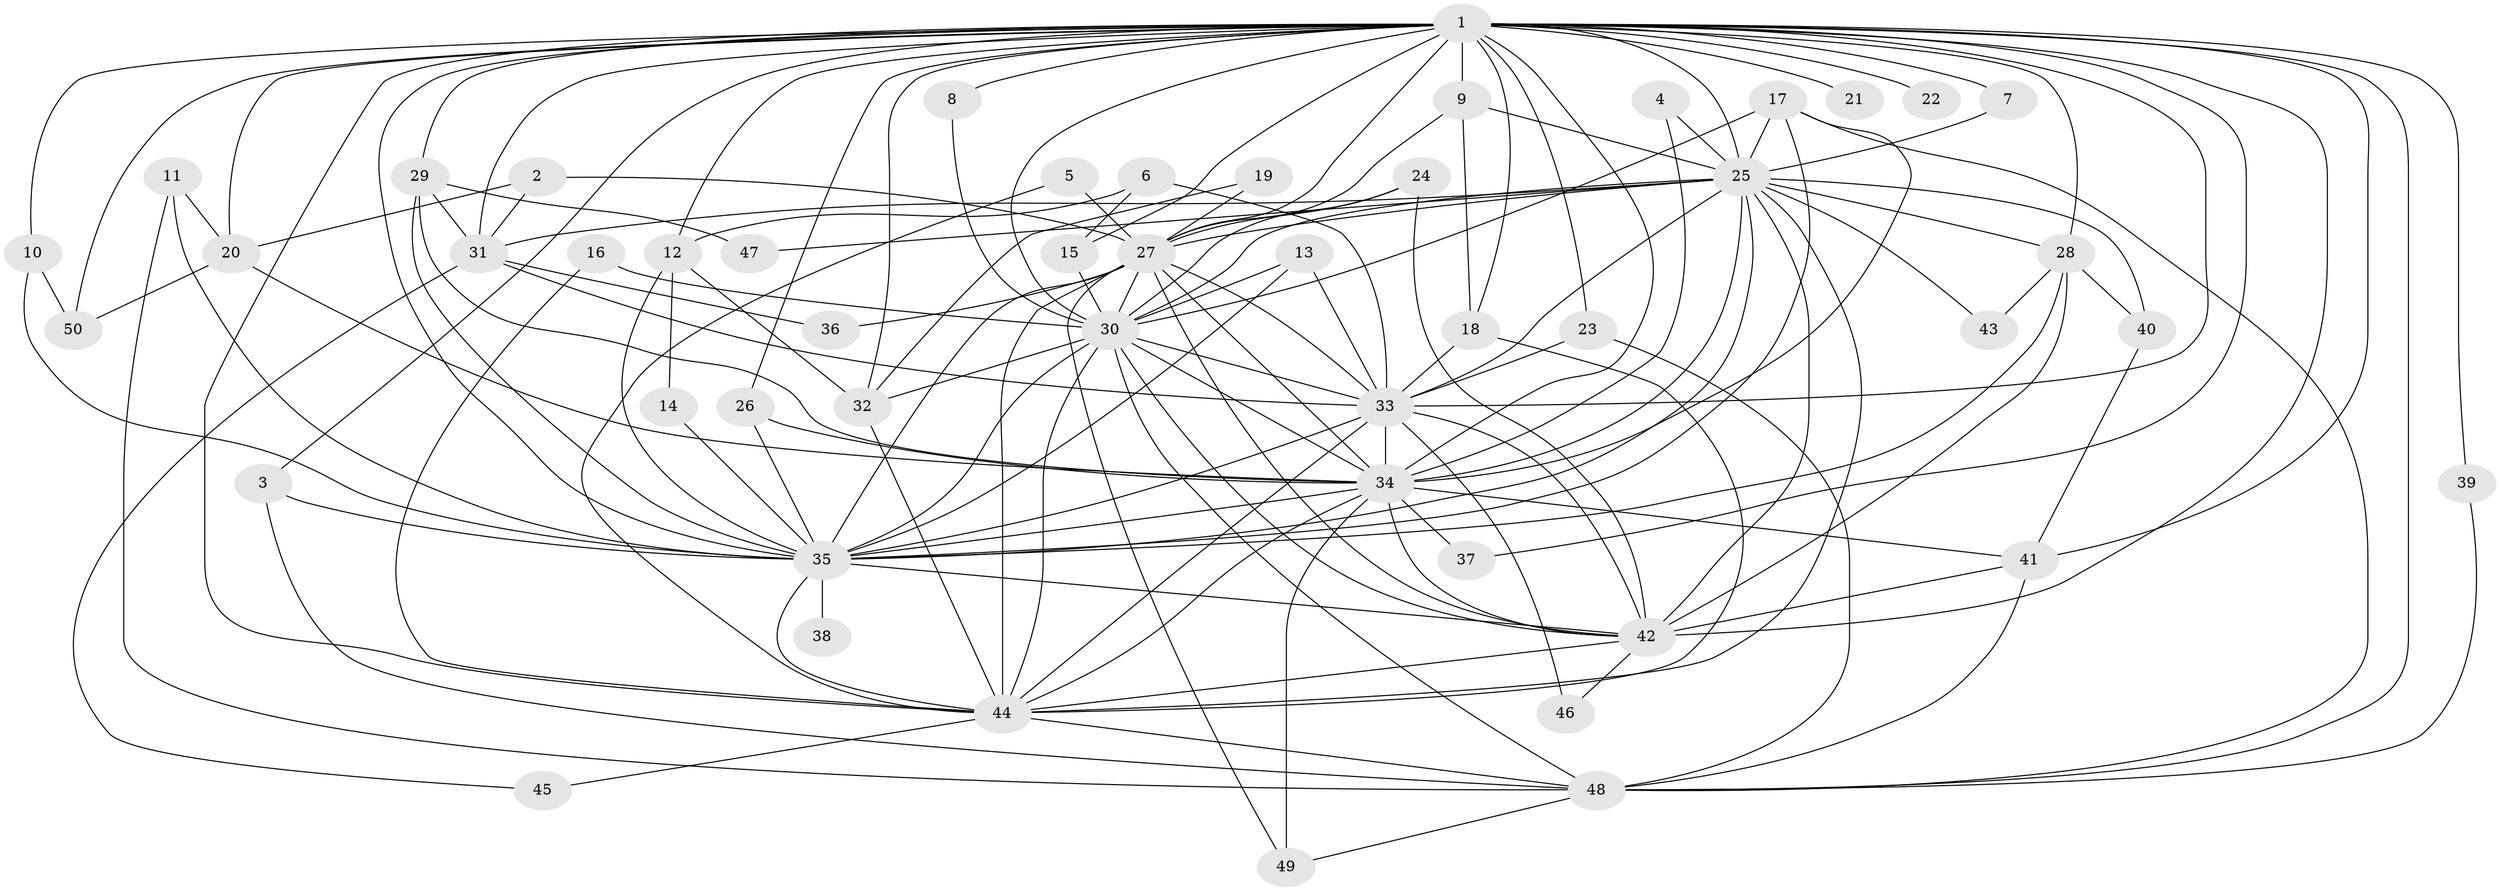 // original degree distribution, {28: 0.01, 23: 0.01, 13: 0.01, 18: 0.02, 22: 0.02, 21: 0.01, 19: 0.01, 20: 0.01, 6: 0.02, 3: 0.22, 2: 0.54, 10: 0.01, 5: 0.03, 4: 0.07, 7: 0.01}
// Generated by graph-tools (version 1.1) at 2025/25/03/09/25 03:25:49]
// undirected, 50 vertices, 142 edges
graph export_dot {
graph [start="1"]
  node [color=gray90,style=filled];
  1;
  2;
  3;
  4;
  5;
  6;
  7;
  8;
  9;
  10;
  11;
  12;
  13;
  14;
  15;
  16;
  17;
  18;
  19;
  20;
  21;
  22;
  23;
  24;
  25;
  26;
  27;
  28;
  29;
  30;
  31;
  32;
  33;
  34;
  35;
  36;
  37;
  38;
  39;
  40;
  41;
  42;
  43;
  44;
  45;
  46;
  47;
  48;
  49;
  50;
  1 -- 3 [weight=1.0];
  1 -- 7 [weight=1.0];
  1 -- 8 [weight=1.0];
  1 -- 9 [weight=2.0];
  1 -- 10 [weight=1.0];
  1 -- 12 [weight=2.0];
  1 -- 15 [weight=1.0];
  1 -- 18 [weight=1.0];
  1 -- 20 [weight=1.0];
  1 -- 21 [weight=2.0];
  1 -- 22 [weight=2.0];
  1 -- 23 [weight=1.0];
  1 -- 25 [weight=3.0];
  1 -- 26 [weight=1.0];
  1 -- 27 [weight=2.0];
  1 -- 28 [weight=2.0];
  1 -- 29 [weight=1.0];
  1 -- 30 [weight=3.0];
  1 -- 31 [weight=1.0];
  1 -- 32 [weight=1.0];
  1 -- 33 [weight=2.0];
  1 -- 34 [weight=2.0];
  1 -- 35 [weight=3.0];
  1 -- 37 [weight=1.0];
  1 -- 39 [weight=1.0];
  1 -- 41 [weight=1.0];
  1 -- 42 [weight=3.0];
  1 -- 44 [weight=3.0];
  1 -- 48 [weight=1.0];
  1 -- 50 [weight=1.0];
  2 -- 20 [weight=1.0];
  2 -- 27 [weight=1.0];
  2 -- 31 [weight=1.0];
  3 -- 35 [weight=1.0];
  3 -- 48 [weight=1.0];
  4 -- 25 [weight=1.0];
  4 -- 34 [weight=1.0];
  5 -- 27 [weight=1.0];
  5 -- 44 [weight=1.0];
  6 -- 12 [weight=1.0];
  6 -- 15 [weight=1.0];
  6 -- 33 [weight=1.0];
  7 -- 25 [weight=1.0];
  8 -- 30 [weight=1.0];
  9 -- 18 [weight=1.0];
  9 -- 25 [weight=1.0];
  9 -- 27 [weight=1.0];
  10 -- 35 [weight=1.0];
  10 -- 50 [weight=1.0];
  11 -- 20 [weight=1.0];
  11 -- 35 [weight=1.0];
  11 -- 48 [weight=1.0];
  12 -- 14 [weight=1.0];
  12 -- 32 [weight=1.0];
  12 -- 35 [weight=1.0];
  13 -- 30 [weight=1.0];
  13 -- 33 [weight=1.0];
  13 -- 35 [weight=1.0];
  14 -- 35 [weight=1.0];
  15 -- 30 [weight=1.0];
  16 -- 30 [weight=1.0];
  16 -- 44 [weight=1.0];
  17 -- 25 [weight=1.0];
  17 -- 30 [weight=1.0];
  17 -- 34 [weight=1.0];
  17 -- 35 [weight=1.0];
  17 -- 48 [weight=1.0];
  18 -- 33 [weight=1.0];
  18 -- 44 [weight=1.0];
  19 -- 27 [weight=1.0];
  19 -- 32 [weight=1.0];
  20 -- 34 [weight=1.0];
  20 -- 50 [weight=1.0];
  23 -- 33 [weight=1.0];
  23 -- 48 [weight=1.0];
  24 -- 27 [weight=2.0];
  24 -- 30 [weight=1.0];
  24 -- 42 [weight=1.0];
  25 -- 27 [weight=2.0];
  25 -- 28 [weight=1.0];
  25 -- 30 [weight=2.0];
  25 -- 31 [weight=1.0];
  25 -- 33 [weight=2.0];
  25 -- 34 [weight=1.0];
  25 -- 35 [weight=1.0];
  25 -- 40 [weight=1.0];
  25 -- 42 [weight=1.0];
  25 -- 43 [weight=1.0];
  25 -- 44 [weight=2.0];
  25 -- 47 [weight=1.0];
  26 -- 34 [weight=1.0];
  26 -- 35 [weight=1.0];
  27 -- 30 [weight=1.0];
  27 -- 33 [weight=1.0];
  27 -- 34 [weight=2.0];
  27 -- 35 [weight=1.0];
  27 -- 36 [weight=1.0];
  27 -- 42 [weight=1.0];
  27 -- 44 [weight=2.0];
  27 -- 49 [weight=1.0];
  28 -- 35 [weight=1.0];
  28 -- 40 [weight=1.0];
  28 -- 42 [weight=1.0];
  28 -- 43 [weight=1.0];
  29 -- 31 [weight=1.0];
  29 -- 34 [weight=1.0];
  29 -- 35 [weight=1.0];
  29 -- 47 [weight=1.0];
  30 -- 32 [weight=1.0];
  30 -- 33 [weight=3.0];
  30 -- 34 [weight=1.0];
  30 -- 35 [weight=2.0];
  30 -- 42 [weight=1.0];
  30 -- 44 [weight=2.0];
  30 -- 48 [weight=1.0];
  31 -- 33 [weight=1.0];
  31 -- 36 [weight=1.0];
  31 -- 45 [weight=1.0];
  32 -- 44 [weight=1.0];
  33 -- 34 [weight=1.0];
  33 -- 35 [weight=2.0];
  33 -- 42 [weight=1.0];
  33 -- 44 [weight=1.0];
  33 -- 46 [weight=1.0];
  34 -- 35 [weight=1.0];
  34 -- 37 [weight=1.0];
  34 -- 41 [weight=1.0];
  34 -- 42 [weight=1.0];
  34 -- 44 [weight=1.0];
  34 -- 49 [weight=2.0];
  35 -- 38 [weight=1.0];
  35 -- 42 [weight=1.0];
  35 -- 44 [weight=1.0];
  39 -- 48 [weight=1.0];
  40 -- 41 [weight=1.0];
  41 -- 42 [weight=1.0];
  41 -- 48 [weight=1.0];
  42 -- 44 [weight=1.0];
  42 -- 46 [weight=1.0];
  44 -- 45 [weight=1.0];
  44 -- 48 [weight=1.0];
  48 -- 49 [weight=1.0];
}
